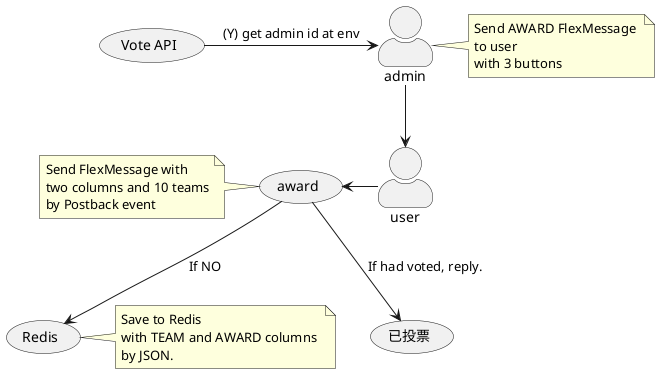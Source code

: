 @startuml
skinparam actorStyle awesome
(Vote API)->admin: (Y) get admin id at env
admin-->user

note right of admin
  Send AWARD FlexMessage 
  to user
  with 3 buttons
end note 

user-left->(award)
note left of (award)
  Send FlexMessage with 
  two columns and 10 teams
  by Postback event
end note 

(award)-down->(已投票): If had voted, reply.
(award)-down->(Redis): If NO
note left of (Redis)
  Save to Redis 
  with TEAM and AWARD columns 
  by JSON.
end note 

@enduml
